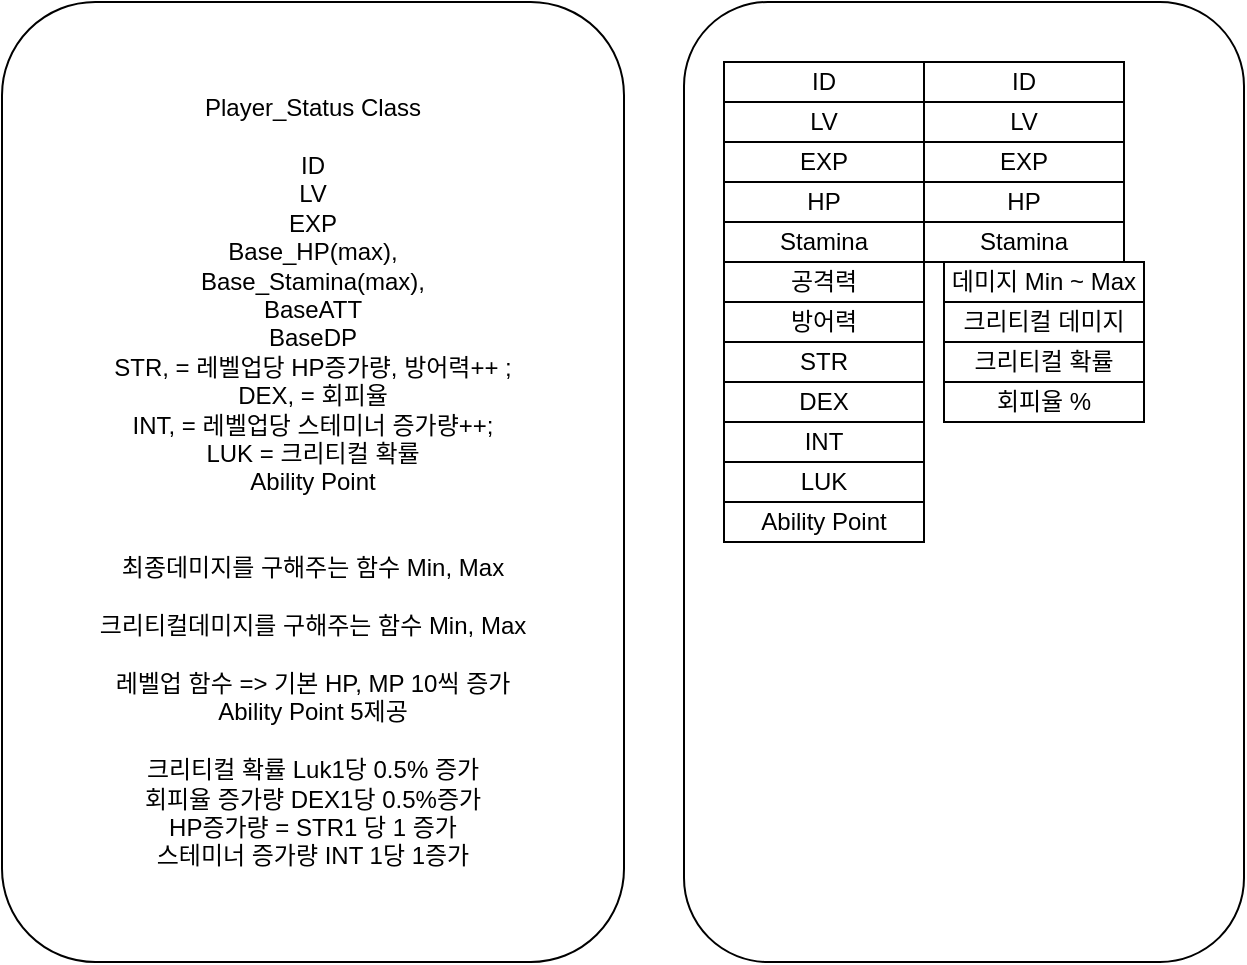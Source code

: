 <mxfile version="21.7.5" type="device">
  <diagram name="페이지-1" id="oYEOmsEU-r3RK-yHsZw6">
    <mxGraphModel dx="1098" dy="828" grid="1" gridSize="10" guides="1" tooltips="1" connect="1" arrows="1" fold="1" page="1" pageScale="1" pageWidth="827" pageHeight="1169" math="0" shadow="0">
      <root>
        <mxCell id="0" />
        <mxCell id="1" parent="0" />
        <mxCell id="fDYHZz1mXMlbd0j3325K-1" value="Player_Status Class&lt;br&gt;&lt;br&gt;ID&lt;br&gt;LV&lt;br&gt;EXP&lt;br&gt;Base_HP(max),&lt;br&gt;Base_Stamina(max),&lt;br&gt;BaseATT&lt;br&gt;BaseDP&lt;br&gt;STR, = 레벨업당 HP증가량, 방어력++ ;&lt;br&gt;DEX, = 회피율&lt;br&gt;INT, = 레벨업당 스테미너 증가량++;&lt;br&gt;LUK = 크리티컬 확률&lt;br&gt;Ability Point&lt;br&gt;&lt;br&gt;&lt;br&gt;최종데미지를 구해주는 함수 Min, Max&lt;br&gt;&lt;br&gt;크리티컬데미지를 구해주는 함수 Min, Max&lt;br&gt;&lt;br&gt;레벨업 함수 =&amp;gt; 기본 HP, MP 10씩 증가&lt;br&gt;Ability Point 5제공&lt;br&gt;&lt;br&gt;크리티컬 확률 Luk1당 0.5% 증가&lt;br&gt;회피율 증가량 DEX1당 0.5%증가&lt;br&gt;HP증가량 = STR1 당 1 증가&lt;br&gt;스테미너 증가량 INT 1당 1증가" style="rounded=1;whiteSpace=wrap;html=1;" vertex="1" parent="1">
          <mxGeometry x="19" y="60" width="311" height="480" as="geometry" />
        </mxCell>
        <mxCell id="fDYHZz1mXMlbd0j3325K-2" value="" style="rounded=1;whiteSpace=wrap;html=1;" vertex="1" parent="1">
          <mxGeometry x="360" y="60" width="280" height="480" as="geometry" />
        </mxCell>
        <mxCell id="fDYHZz1mXMlbd0j3325K-3" value="ID" style="rounded=0;whiteSpace=wrap;html=1;" vertex="1" parent="1">
          <mxGeometry x="380" y="90" width="100" height="20" as="geometry" />
        </mxCell>
        <mxCell id="fDYHZz1mXMlbd0j3325K-4" value="LV" style="rounded=0;whiteSpace=wrap;html=1;" vertex="1" parent="1">
          <mxGeometry x="380" y="110" width="100" height="20" as="geometry" />
        </mxCell>
        <mxCell id="fDYHZz1mXMlbd0j3325K-5" value="EXP" style="rounded=0;whiteSpace=wrap;html=1;" vertex="1" parent="1">
          <mxGeometry x="380" y="130" width="100" height="20" as="geometry" />
        </mxCell>
        <mxCell id="fDYHZz1mXMlbd0j3325K-6" value="HP" style="rounded=0;whiteSpace=wrap;html=1;" vertex="1" parent="1">
          <mxGeometry x="380" y="150" width="100" height="20" as="geometry" />
        </mxCell>
        <mxCell id="fDYHZz1mXMlbd0j3325K-7" value="Stamina" style="rounded=0;whiteSpace=wrap;html=1;" vertex="1" parent="1">
          <mxGeometry x="380" y="170" width="100" height="20" as="geometry" />
        </mxCell>
        <mxCell id="fDYHZz1mXMlbd0j3325K-8" value="공격력" style="rounded=0;whiteSpace=wrap;html=1;" vertex="1" parent="1">
          <mxGeometry x="380" y="190" width="100" height="20" as="geometry" />
        </mxCell>
        <mxCell id="fDYHZz1mXMlbd0j3325K-9" value="방어력" style="rounded=0;whiteSpace=wrap;html=1;" vertex="1" parent="1">
          <mxGeometry x="380" y="210" width="100" height="20" as="geometry" />
        </mxCell>
        <mxCell id="fDYHZz1mXMlbd0j3325K-10" value="STR" style="rounded=0;whiteSpace=wrap;html=1;" vertex="1" parent="1">
          <mxGeometry x="380" y="230" width="100" height="20" as="geometry" />
        </mxCell>
        <mxCell id="fDYHZz1mXMlbd0j3325K-11" value="DEX" style="rounded=0;whiteSpace=wrap;html=1;" vertex="1" parent="1">
          <mxGeometry x="380" y="250" width="100" height="20" as="geometry" />
        </mxCell>
        <mxCell id="fDYHZz1mXMlbd0j3325K-12" value="INT" style="rounded=0;whiteSpace=wrap;html=1;" vertex="1" parent="1">
          <mxGeometry x="380" y="270" width="100" height="20" as="geometry" />
        </mxCell>
        <mxCell id="fDYHZz1mXMlbd0j3325K-13" value="LUK" style="rounded=0;whiteSpace=wrap;html=1;" vertex="1" parent="1">
          <mxGeometry x="380" y="290" width="100" height="20" as="geometry" />
        </mxCell>
        <mxCell id="fDYHZz1mXMlbd0j3325K-14" value="Ability Point" style="rounded=0;whiteSpace=wrap;html=1;" vertex="1" parent="1">
          <mxGeometry x="380" y="310" width="100" height="20" as="geometry" />
        </mxCell>
        <mxCell id="fDYHZz1mXMlbd0j3325K-15" value="ID" style="rounded=0;whiteSpace=wrap;html=1;" vertex="1" parent="1">
          <mxGeometry x="480" y="90" width="100" height="20" as="geometry" />
        </mxCell>
        <mxCell id="fDYHZz1mXMlbd0j3325K-16" value="LV" style="rounded=0;whiteSpace=wrap;html=1;" vertex="1" parent="1">
          <mxGeometry x="480" y="110" width="100" height="20" as="geometry" />
        </mxCell>
        <mxCell id="fDYHZz1mXMlbd0j3325K-17" value="EXP" style="rounded=0;whiteSpace=wrap;html=1;" vertex="1" parent="1">
          <mxGeometry x="480" y="130" width="100" height="20" as="geometry" />
        </mxCell>
        <mxCell id="fDYHZz1mXMlbd0j3325K-18" value="HP" style="rounded=0;whiteSpace=wrap;html=1;" vertex="1" parent="1">
          <mxGeometry x="480" y="150" width="100" height="20" as="geometry" />
        </mxCell>
        <mxCell id="fDYHZz1mXMlbd0j3325K-19" value="Stamina" style="rounded=0;whiteSpace=wrap;html=1;" vertex="1" parent="1">
          <mxGeometry x="480" y="170" width="100" height="20" as="geometry" />
        </mxCell>
        <mxCell id="fDYHZz1mXMlbd0j3325K-20" value="데미지 Min ~ Max" style="rounded=0;whiteSpace=wrap;html=1;" vertex="1" parent="1">
          <mxGeometry x="490" y="190" width="100" height="20" as="geometry" />
        </mxCell>
        <mxCell id="fDYHZz1mXMlbd0j3325K-21" value="회피율 %" style="rounded=0;whiteSpace=wrap;html=1;" vertex="1" parent="1">
          <mxGeometry x="490" y="250" width="100" height="20" as="geometry" />
        </mxCell>
        <mxCell id="fDYHZz1mXMlbd0j3325K-22" value="크리티컬 확률" style="rounded=0;whiteSpace=wrap;html=1;" vertex="1" parent="1">
          <mxGeometry x="490" y="230" width="100" height="20" as="geometry" />
        </mxCell>
        <mxCell id="fDYHZz1mXMlbd0j3325K-23" value="크리티컬 데미지" style="rounded=0;whiteSpace=wrap;html=1;" vertex="1" parent="1">
          <mxGeometry x="490" y="210" width="100" height="20" as="geometry" />
        </mxCell>
      </root>
    </mxGraphModel>
  </diagram>
</mxfile>
